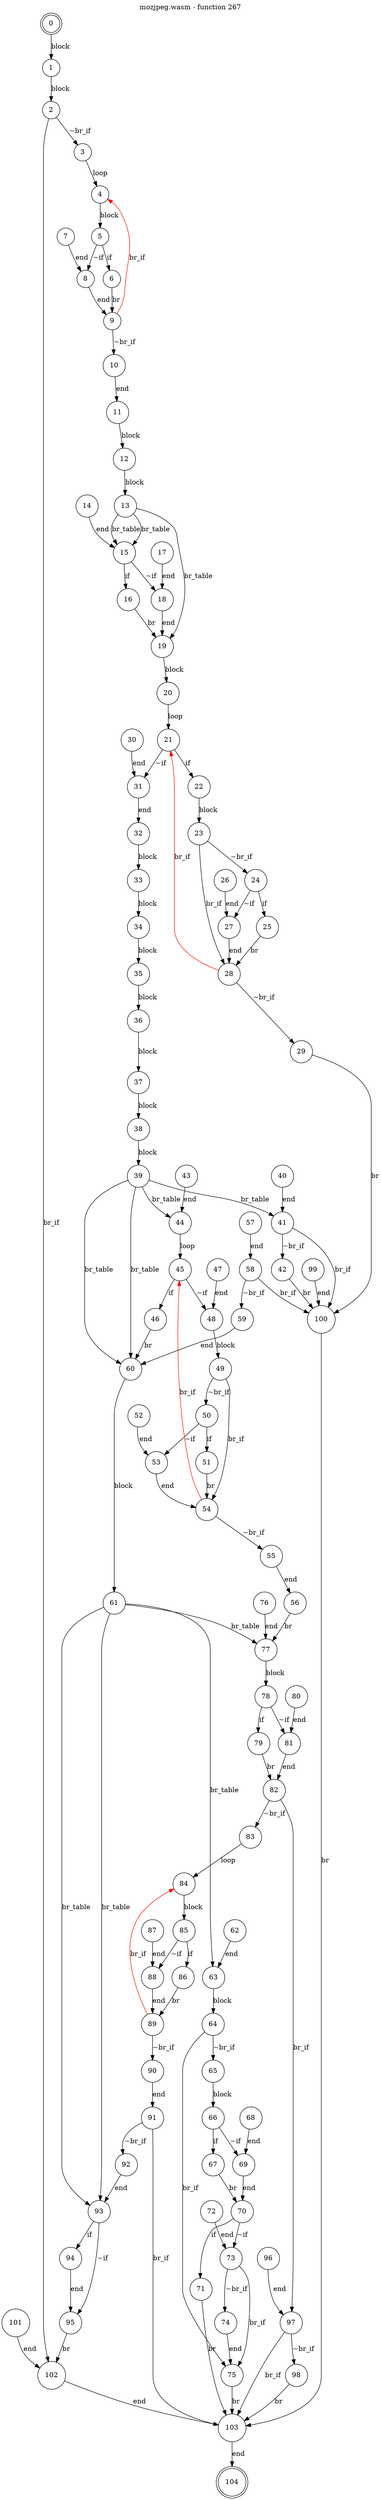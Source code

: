 digraph finite_state_machine {
    label = "mozjpeg.wasm - function 267"
    labelloc =  t
    labelfontsize = 16
    labelfontcolor = black
    labelfontname = "Helvetica"
    node [shape = doublecircle]; 0 104;
    node [shape = circle];
    0 -> 1[label = "block"];
    1 -> 2[label = "block"];
    2 -> 3[label = "~br_if"];
    2 -> 102[label = "br_if"];
    3 -> 4[label = "loop"];
    4 -> 5[label = "block"];
    5 -> 6[label = "if"];
    5 -> 8[label = "~if"];
    6 -> 9[label = "br"];
    7 -> 8[label = "end"];
    8 -> 9[label = "end"];
    9 -> 10[label = "~br_if"];
    9 -> 4[color="red" label = "br_if"];
    10 -> 11[label = "end"];
    11 -> 12[label = "block"];
    12 -> 13[label = "block"];
    13 -> 15[label = "br_table"];
    13 -> 19[label = "br_table"];
    13 -> 15[label = "br_table"];
    14 -> 15[label = "end"];
    15 -> 16[label = "if"];
    15 -> 18[label = "~if"];
    16 -> 19[label = "br"];
    17 -> 18[label = "end"];
    18 -> 19[label = "end"];
    19 -> 20[label = "block"];
    20 -> 21[label = "loop"];
    21 -> 22[label = "if"];
    21 -> 31[label = "~if"];
    22 -> 23[label = "block"];
    23 -> 24[label = "~br_if"];
    23 -> 28[label = "br_if"];
    24 -> 25[label = "if"];
    24 -> 27[label = "~if"];
    25 -> 28[label = "br"];
    26 -> 27[label = "end"];
    27 -> 28[label = "end"];
    28 -> 29[label = "~br_if"];
    28 -> 21[color="red" label = "br_if"];
    29 -> 100[label = "br"];
    30 -> 31[label = "end"];
    31 -> 32[label = "end"];
    32 -> 33[label = "block"];
    33 -> 34[label = "block"];
    34 -> 35[label = "block"];
    35 -> 36[label = "block"];
    36 -> 37[label = "block"];
    37 -> 38[label = "block"];
    38 -> 39[label = "block"];
    39 -> 41[label = "br_table"];
    39 -> 60[label = "br_table"];
    39 -> 60[label = "br_table"];
    39 -> 44[label = "br_table"];
    40 -> 41[label = "end"];
    41 -> 42[label = "~br_if"];
    41 -> 100[label = "br_if"];
    42 -> 100[label = "br"];
    43 -> 44[label = "end"];
    44 -> 45[label = "loop"];
    45 -> 46[label = "if"];
    45 -> 48[label = "~if"];
    46 -> 60[label = "br"];
    47 -> 48[label = "end"];
    48 -> 49[label = "block"];
    49 -> 50[label = "~br_if"];
    49 -> 54[label = "br_if"];
    50 -> 51[label = "if"];
    50 -> 53[label = "~if"];
    51 -> 54[label = "br"];
    52 -> 53[label = "end"];
    53 -> 54[label = "end"];
    54 -> 55[label = "~br_if"];
    54 -> 45[color="red" label = "br_if"];
    55 -> 56[label = "end"];
    56 -> 77[label = "br"];
    57 -> 58[label = "end"];
    58 -> 59[label = "~br_if"];
    58 -> 100[label = "br_if"];
    59 -> 60[label = "end"];
    60 -> 61[label = "block"];
    61 -> 77[label = "br_table"];
    61 -> 93[label = "br_table"];
    61 -> 93[label = "br_table"];
    61 -> 63[label = "br_table"];
    62 -> 63[label = "end"];
    63 -> 64[label = "block"];
    64 -> 65[label = "~br_if"];
    64 -> 75[label = "br_if"];
    65 -> 66[label = "block"];
    66 -> 67[label = "if"];
    66 -> 69[label = "~if"];
    67 -> 70[label = "br"];
    68 -> 69[label = "end"];
    69 -> 70[label = "end"];
    70 -> 71[label = "if"];
    70 -> 73[label = "~if"];
    71 -> 103[label = "br"];
    72 -> 73[label = "end"];
    73 -> 74[label = "~br_if"];
    73 -> 75[label = "br_if"];
    74 -> 75[label = "end"];
    75 -> 103[label = "br"];
    76 -> 77[label = "end"];
    77 -> 78[label = "block"];
    78 -> 79[label = "if"];
    78 -> 81[label = "~if"];
    79 -> 82[label = "br"];
    80 -> 81[label = "end"];
    81 -> 82[label = "end"];
    82 -> 83[label = "~br_if"];
    82 -> 97[label = "br_if"];
    83 -> 84[label = "loop"];
    84 -> 85[label = "block"];
    85 -> 86[label = "if"];
    85 -> 88[label = "~if"];
    86 -> 89[label = "br"];
    87 -> 88[label = "end"];
    88 -> 89[label = "end"];
    89 -> 90[label = "~br_if"];
    89 -> 84[color="red" label = "br_if"];
    90 -> 91[label = "end"];
    91 -> 92[label = "~br_if"];
    91 -> 103[label = "br_if"];
    92 -> 93[label = "end"];
    93 -> 94[label = "if"];
    93 -> 95[label = "~if"];
    94 -> 95[label = "end"];
    95 -> 102[label = "br"];
    96 -> 97[label = "end"];
    97 -> 98[label = "~br_if"];
    97 -> 103[label = "br_if"];
    98 -> 103[label = "br"];
    99 -> 100[label = "end"];
    100 -> 103[label = "br"];
    101 -> 102[label = "end"];
    102 -> 103[label = "end"];
    103 -> 104[label = "end"];
}
